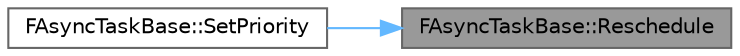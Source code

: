 digraph "FAsyncTaskBase::Reschedule"
{
 // INTERACTIVE_SVG=YES
 // LATEX_PDF_SIZE
  bgcolor="transparent";
  edge [fontname=Helvetica,fontsize=10,labelfontname=Helvetica,labelfontsize=10];
  node [fontname=Helvetica,fontsize=10,shape=box,height=0.2,width=0.4];
  rankdir="RL";
  Node1 [id="Node000001",label="FAsyncTaskBase::Reschedule",height=0.2,width=0.4,color="gray40", fillcolor="grey60", style="filled", fontcolor="black",tooltip="If not already being processed, will be rescheduled on given thread pool and priority."];
  Node1 -> Node2 [id="edge1_Node000001_Node000002",dir="back",color="steelblue1",style="solid",tooltip=" "];
  Node2 [id="Node000002",label="FAsyncTaskBase::SetPriority",height=0.2,width=0.4,color="grey40", fillcolor="white", style="filled",URL="$dd/d1f/classFAsyncTaskBase.html#a16ff4d123d2cffe063af19b07f7bb0fc",tooltip=" "];
}
